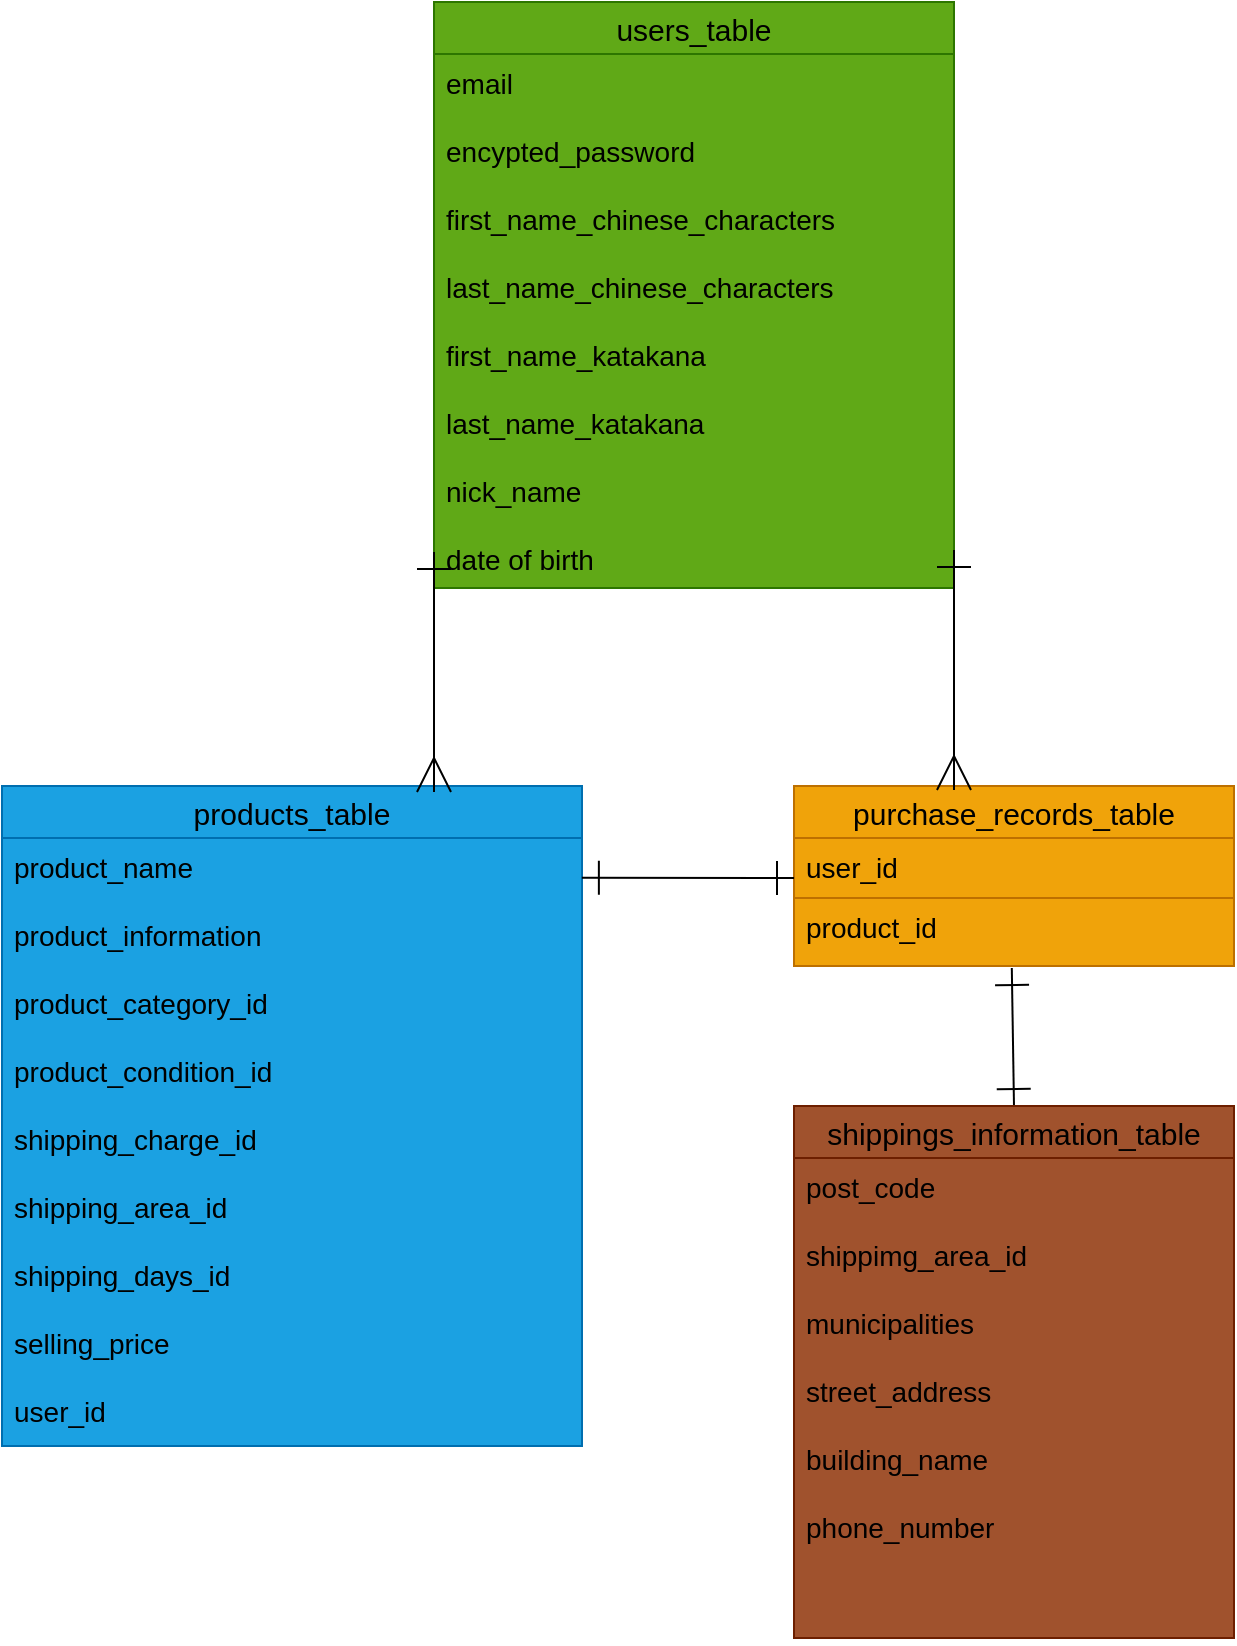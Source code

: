 <mxfile>
    <diagram id="aSgWYKInONwWHdXc7YSu" name="ページ1">
        <mxGraphModel dx="437" dy="647" grid="0" gridSize="10" guides="1" tooltips="1" connect="1" arrows="1" fold="1" page="1" pageScale="1" pageWidth="827" pageHeight="1169" background="none" math="0" shadow="0">
            <root>
                <mxCell id="0"/>
                <mxCell id="1" parent="0"/>
                <mxCell id="2" value="users_table" style="swimlane;fontStyle=0;childLayout=stackLayout;horizontal=1;startSize=26;horizontalStack=0;resizeParent=1;resizeParentMax=0;resizeLast=0;collapsible=1;marginBottom=0;align=center;fontSize=15;fillColor=#60a917;fontColor=#000000;strokeColor=#2D7600;" parent="1" vertex="1">
                    <mxGeometry x="340" y="8" width="260" height="293" as="geometry"/>
                </mxCell>
                <mxCell id="3" value="email &#10;&#10;encypted_password&#10;&#10;first_name_chinese_characters&#10;&#10;last_name_chinese_characters&#10;&#10;first_name_katakana&#10;&#10;last_name_katakana&#10;&#10;nick_name&#10;&#10;date of birth&#10;" style="text;strokeColor=#2D7600;fillColor=#60a917;spacingLeft=4;spacingRight=4;overflow=hidden;rotatable=0;points=[[0,0.5],[1,0.5]];portConstraint=eastwest;fontSize=14;fontColor=#000000;" parent="2" vertex="1">
                    <mxGeometry y="26" width="260" height="267" as="geometry"/>
                </mxCell>
                <mxCell id="6" value="products_table" style="swimlane;fontStyle=0;childLayout=stackLayout;horizontal=1;startSize=26;horizontalStack=0;resizeParent=1;resizeParentMax=0;resizeLast=0;collapsible=1;marginBottom=0;align=center;fontSize=15;fillColor=#1ba1e2;fontColor=#000000;strokeColor=#006EAF;" parent="1" vertex="1">
                    <mxGeometry x="124" y="400" width="290" height="330" as="geometry">
                        <mxRectangle x="160" y="469" width="220" height="30" as="alternateBounds"/>
                    </mxGeometry>
                </mxCell>
                <mxCell id="8" value="product_name&#10;&#10;product_information&#10;&#10;product_category_id&#10;&#10;product_condition_id&#10;&#10;shipping_charge_id&#10;&#10;shipping_area_id&#10;&#10;shipping_days_id&#10;&#10;selling_price&#10;&#10;user_id&#10;" style="text;strokeColor=#006EAF;fillColor=#1ba1e2;spacingLeft=4;spacingRight=4;overflow=hidden;rotatable=0;points=[[0,0.5],[1,0.5]];portConstraint=eastwest;fontSize=14;fontColor=#000000;" parent="6" vertex="1">
                    <mxGeometry y="26" width="290" height="304" as="geometry"/>
                </mxCell>
                <mxCell id="10" value="purchase_records_table" style="swimlane;fontStyle=0;childLayout=stackLayout;horizontal=1;startSize=26;horizontalStack=0;resizeParent=1;resizeParentMax=0;resizeLast=0;collapsible=1;marginBottom=0;align=center;fontSize=15;fillColor=#f0a30a;fontColor=#000000;strokeColor=#BD7000;" parent="1" vertex="1">
                    <mxGeometry x="520" y="400" width="220" height="90" as="geometry"/>
                </mxCell>
                <mxCell id="11" value="user_id" style="text;strokeColor=#BD7000;fillColor=#f0a30a;spacingLeft=4;spacingRight=4;overflow=hidden;rotatable=0;points=[[0,0.5],[1,0.5]];portConstraint=eastwest;fontSize=14;fontColor=#000000;" parent="10" vertex="1">
                    <mxGeometry y="26" width="220" height="30" as="geometry"/>
                </mxCell>
                <mxCell id="13" value="product_id" style="text;strokeColor=#BD7000;fillColor=#f0a30a;spacingLeft=4;spacingRight=4;overflow=hidden;rotatable=0;points=[[0,0.5],[1,0.5]];portConstraint=eastwest;fontSize=14;fontColor=#000000;" parent="10" vertex="1">
                    <mxGeometry y="56" width="220" height="34" as="geometry"/>
                </mxCell>
                <mxCell id="42" style="edgeStyle=none;html=1;exitX=0.5;exitY=0;exitDx=0;exitDy=0;entryX=0.495;entryY=1.029;entryDx=0;entryDy=0;entryPerimeter=0;strokeWidth=1;fontSize=15;startArrow=ERone;startFill=0;endArrow=ERone;endFill=0;endSize=15;startSize=15;" parent="1" source="34" target="13" edge="1">
                    <mxGeometry relative="1" as="geometry"/>
                </mxCell>
                <mxCell id="34" value="shippings_information_table" style="swimlane;fontStyle=0;childLayout=stackLayout;horizontal=1;startSize=26;horizontalStack=0;resizeParent=1;resizeParentMax=0;resizeLast=0;collapsible=1;marginBottom=0;align=center;fontSize=15;labelBackgroundColor=none;fillColor=#a0522d;strokeColor=#6D1F00;fontColor=#000000;" parent="1" vertex="1">
                    <mxGeometry x="520" y="560" width="220" height="266" as="geometry"/>
                </mxCell>
                <mxCell id="35" value="post_code&#10;&#10;shippimg_area_id&#10;&#10;municipalities&#10;&#10;street_address&#10;&#10;building_name&#10;&#10;phone_number&#10;&#10;" style="text;strokeColor=#6D1F00;fillColor=#a0522d;spacingLeft=4;spacingRight=4;overflow=hidden;rotatable=0;points=[[0,0.5],[1,0.5]];portConstraint=eastwest;fontSize=14;fontColor=#000000;" parent="34" vertex="1">
                    <mxGeometry y="26" width="220" height="240" as="geometry"/>
                </mxCell>
                <mxCell id="39" style="edgeStyle=none;html=1;fontSize=15;endArrow=ERmany;endFill=0;strokeWidth=1;startArrow=ERone;startFill=0;endSize=15;startSize=15;" parent="1" edge="1">
                    <mxGeometry relative="1" as="geometry">
                        <mxPoint x="340" y="283" as="sourcePoint"/>
                        <mxPoint x="340" y="403" as="targetPoint"/>
                    </mxGeometry>
                </mxCell>
                <mxCell id="40" style="edgeStyle=none;html=1;strokeWidth=1;fontSize=15;endArrow=ERmany;endFill=0;startArrow=ERone;startFill=0;endSize=15;startSize=15;" parent="1" edge="1">
                    <mxGeometry relative="1" as="geometry">
                        <mxPoint x="600" y="282" as="sourcePoint"/>
                        <mxPoint x="600" y="402" as="targetPoint"/>
                    </mxGeometry>
                </mxCell>
                <mxCell id="41" style="edgeStyle=none;html=1;strokeWidth=1;fontSize=15;endArrow=ERone;endFill=0;startArrow=ERone;startFill=0;exitX=0.986;exitY=0.049;exitDx=0;exitDy=0;exitPerimeter=0;endSize=15;startSize=15;" parent="1" edge="1">
                    <mxGeometry relative="1" as="geometry">
                        <mxPoint x="413.94" y="445.896" as="sourcePoint"/>
                        <mxPoint x="520" y="446" as="targetPoint"/>
                    </mxGeometry>
                </mxCell>
            </root>
        </mxGraphModel>
    </diagram>
</mxfile>
